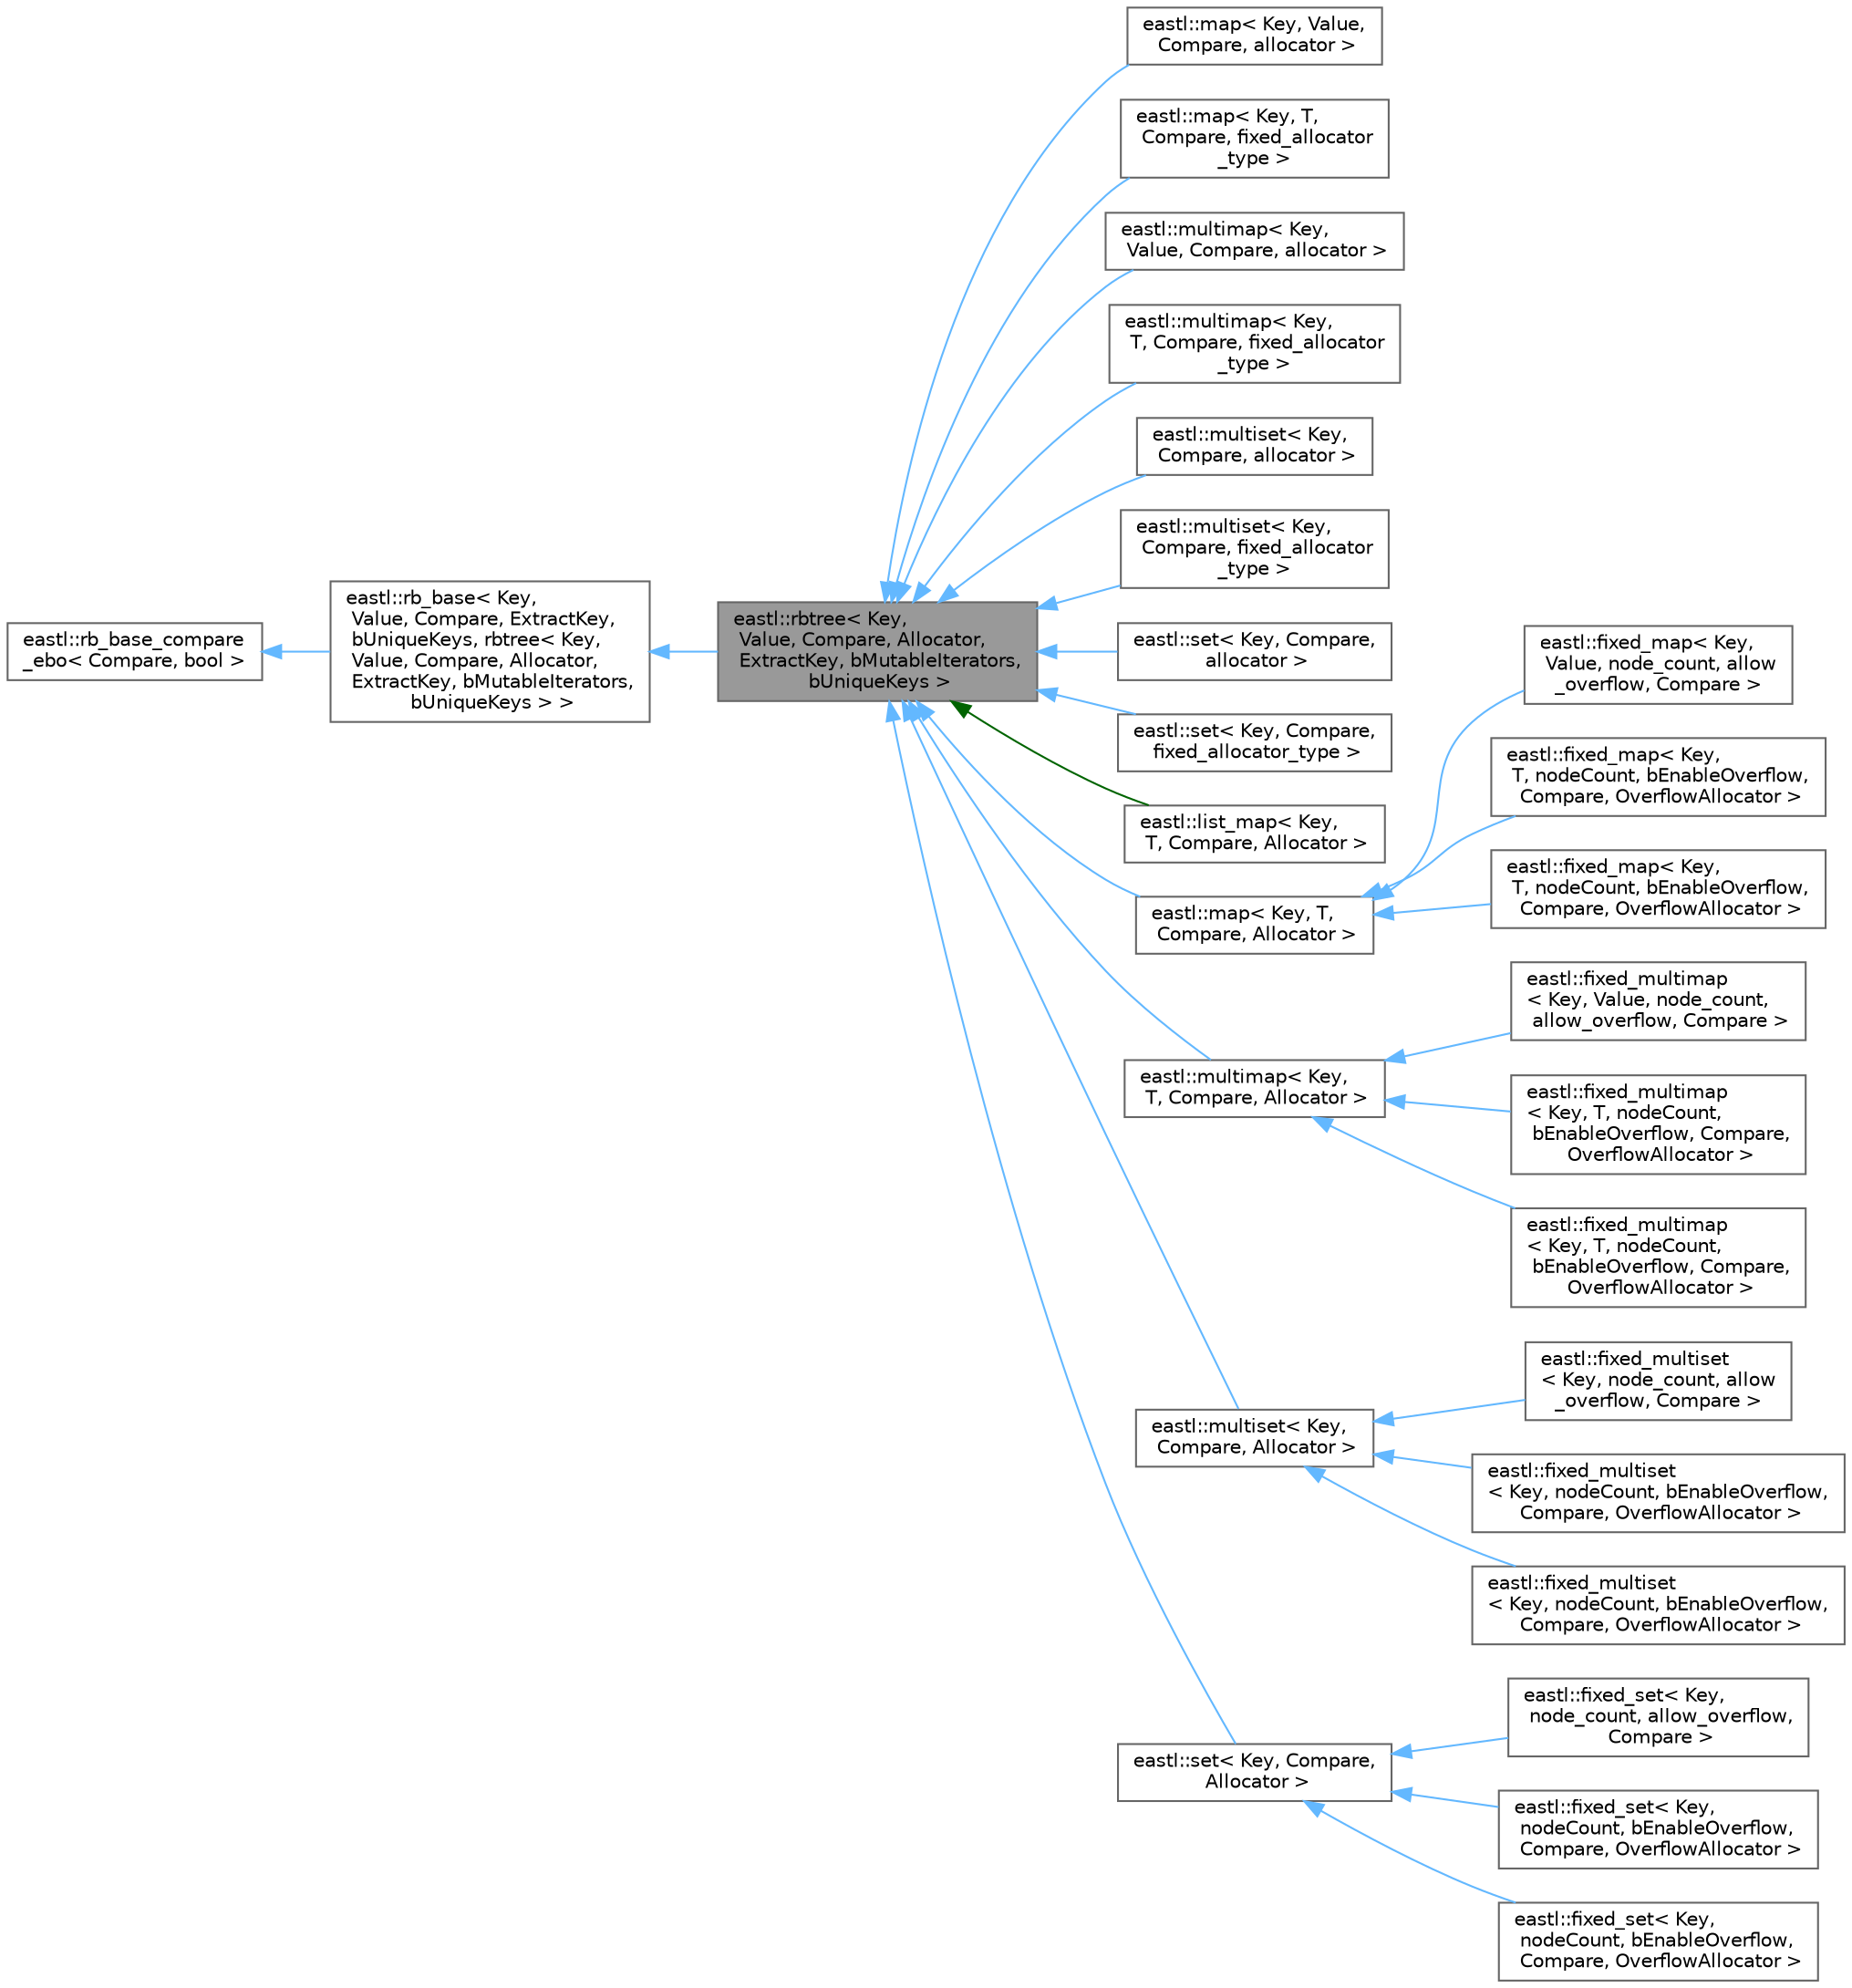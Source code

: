 digraph "eastl::rbtree&lt; Key, Value, Compare, Allocator, ExtractKey, bMutableIterators, bUniqueKeys &gt;"
{
 // LATEX_PDF_SIZE
  bgcolor="transparent";
  edge [fontname=Helvetica,fontsize=10,labelfontname=Helvetica,labelfontsize=10];
  node [fontname=Helvetica,fontsize=10,shape=box,height=0.2,width=0.4];
  rankdir="LR";
  Node1 [id="Node000001",label="eastl::rbtree\< Key,\l Value, Compare, Allocator,\l ExtractKey, bMutableIterators,\l bUniqueKeys \>",height=0.2,width=0.4,color="gray40", fillcolor="grey60", style="filled", fontcolor="black",tooltip=" "];
  Node2 -> Node1 [id="edge28_Node000001_Node000002",dir="back",color="steelblue1",style="solid",tooltip=" "];
  Node2 [id="Node000002",label="eastl::rb_base\< Key,\l Value, Compare, ExtractKey,\l bUniqueKeys, rbtree\< Key,\l Value, Compare, Allocator,\l ExtractKey, bMutableIterators,\l bUniqueKeys \> \>",height=0.2,width=0.4,color="gray40", fillcolor="white", style="filled",URL="$structeastl_1_1rb__base.html",tooltip=" "];
  Node3 -> Node2 [id="edge29_Node000002_Node000003",dir="back",color="steelblue1",style="solid",tooltip=" "];
  Node3 [id="Node000003",label="eastl::rb_base_compare\l_ebo\< Compare, bool \>",height=0.2,width=0.4,color="gray40", fillcolor="white", style="filled",URL="$structeastl_1_1rb__base__compare__ebo.html",tooltip=" "];
  Node1 -> Node4 [id="edge30_Node000001_Node000004",dir="back",color="steelblue1",style="solid",tooltip=" "];
  Node4 [id="Node000004",label="eastl::map\< Key, Value,\l Compare, allocator \>",height=0.2,width=0.4,color="gray40", fillcolor="white", style="filled",URL="$classeastl_1_1map.html",tooltip=" "];
  Node1 -> Node5 [id="edge31_Node000001_Node000005",dir="back",color="steelblue1",style="solid",tooltip=" "];
  Node5 [id="Node000005",label="eastl::map\< Key, T,\l Compare, fixed_allocator\l_type \>",height=0.2,width=0.4,color="gray40", fillcolor="white", style="filled",URL="$classeastl_1_1map.html",tooltip=" "];
  Node1 -> Node6 [id="edge32_Node000001_Node000006",dir="back",color="steelblue1",style="solid",tooltip=" "];
  Node6 [id="Node000006",label="eastl::multimap\< Key,\l Value, Compare, allocator \>",height=0.2,width=0.4,color="gray40", fillcolor="white", style="filled",URL="$classeastl_1_1multimap.html",tooltip=" "];
  Node1 -> Node7 [id="edge33_Node000001_Node000007",dir="back",color="steelblue1",style="solid",tooltip=" "];
  Node7 [id="Node000007",label="eastl::multimap\< Key,\l T, Compare, fixed_allocator\l_type \>",height=0.2,width=0.4,color="gray40", fillcolor="white", style="filled",URL="$classeastl_1_1multimap.html",tooltip=" "];
  Node1 -> Node8 [id="edge34_Node000001_Node000008",dir="back",color="steelblue1",style="solid",tooltip=" "];
  Node8 [id="Node000008",label="eastl::multiset\< Key,\l Compare, allocator \>",height=0.2,width=0.4,color="gray40", fillcolor="white", style="filled",URL="$classeastl_1_1multiset.html",tooltip=" "];
  Node1 -> Node9 [id="edge35_Node000001_Node000009",dir="back",color="steelblue1",style="solid",tooltip=" "];
  Node9 [id="Node000009",label="eastl::multiset\< Key,\l Compare, fixed_allocator\l_type \>",height=0.2,width=0.4,color="gray40", fillcolor="white", style="filled",URL="$classeastl_1_1multiset.html",tooltip=" "];
  Node1 -> Node10 [id="edge36_Node000001_Node000010",dir="back",color="steelblue1",style="solid",tooltip=" "];
  Node10 [id="Node000010",label="eastl::set\< Key, Compare,\l allocator \>",height=0.2,width=0.4,color="gray40", fillcolor="white", style="filled",URL="$classeastl_1_1set.html",tooltip=" "];
  Node1 -> Node11 [id="edge37_Node000001_Node000011",dir="back",color="steelblue1",style="solid",tooltip=" "];
  Node11 [id="Node000011",label="eastl::set\< Key, Compare,\l fixed_allocator_type \>",height=0.2,width=0.4,color="gray40", fillcolor="white", style="filled",URL="$classeastl_1_1set.html",tooltip=" "];
  Node1 -> Node12 [id="edge38_Node000001_Node000012",dir="back",color="darkgreen",style="solid",tooltip=" "];
  Node12 [id="Node000012",label="eastl::list_map\< Key,\l T, Compare, Allocator \>",height=0.2,width=0.4,color="gray40", fillcolor="white", style="filled",URL="$classeastl_1_1list__map.html",tooltip=" "];
  Node1 -> Node13 [id="edge39_Node000001_Node000013",dir="back",color="steelblue1",style="solid",tooltip=" "];
  Node13 [id="Node000013",label="eastl::map\< Key, T,\l Compare, Allocator \>",height=0.2,width=0.4,color="gray40", fillcolor="white", style="filled",URL="$classeastl_1_1map.html",tooltip=" "];
  Node13 -> Node14 [id="edge40_Node000013_Node000014",dir="back",color="steelblue1",style="solid",tooltip=" "];
  Node14 [id="Node000014",label="eastl::fixed_map\< Key,\l Value, node_count, allow\l_overflow, Compare \>",height=0.2,width=0.4,color="gray40", fillcolor="white", style="filled",URL="$classeastl_1_1fixed__map.html",tooltip=" "];
  Node13 -> Node15 [id="edge41_Node000013_Node000015",dir="back",color="steelblue1",style="solid",tooltip=" "];
  Node15 [id="Node000015",label="eastl::fixed_map\< Key,\l T, nodeCount, bEnableOverflow,\l Compare, OverflowAllocator \>",height=0.2,width=0.4,color="gray40", fillcolor="white", style="filled",URL="$classeastl_1_1fixed__map.html",tooltip=" "];
  Node13 -> Node16 [id="edge42_Node000013_Node000016",dir="back",color="steelblue1",style="solid",tooltip=" "];
  Node16 [id="Node000016",label="eastl::fixed_map\< Key,\l T, nodeCount, bEnableOverflow,\l Compare, OverflowAllocator \>",height=0.2,width=0.4,color="gray40", fillcolor="white", style="filled",URL="$classeastl_1_1fixed__map.html",tooltip=" "];
  Node1 -> Node17 [id="edge43_Node000001_Node000017",dir="back",color="steelblue1",style="solid",tooltip=" "];
  Node17 [id="Node000017",label="eastl::multimap\< Key,\l T, Compare, Allocator \>",height=0.2,width=0.4,color="gray40", fillcolor="white", style="filled",URL="$classeastl_1_1multimap.html",tooltip=" "];
  Node17 -> Node18 [id="edge44_Node000017_Node000018",dir="back",color="steelblue1",style="solid",tooltip=" "];
  Node18 [id="Node000018",label="eastl::fixed_multimap\l\< Key, Value, node_count,\l allow_overflow, Compare \>",height=0.2,width=0.4,color="gray40", fillcolor="white", style="filled",URL="$classeastl_1_1fixed__multimap.html",tooltip=" "];
  Node17 -> Node19 [id="edge45_Node000017_Node000019",dir="back",color="steelblue1",style="solid",tooltip=" "];
  Node19 [id="Node000019",label="eastl::fixed_multimap\l\< Key, T, nodeCount,\l bEnableOverflow, Compare,\l OverflowAllocator \>",height=0.2,width=0.4,color="gray40", fillcolor="white", style="filled",URL="$classeastl_1_1fixed__multimap.html",tooltip=" "];
  Node17 -> Node20 [id="edge46_Node000017_Node000020",dir="back",color="steelblue1",style="solid",tooltip=" "];
  Node20 [id="Node000020",label="eastl::fixed_multimap\l\< Key, T, nodeCount,\l bEnableOverflow, Compare,\l OverflowAllocator \>",height=0.2,width=0.4,color="gray40", fillcolor="white", style="filled",URL="$classeastl_1_1fixed__multimap.html",tooltip=" "];
  Node1 -> Node21 [id="edge47_Node000001_Node000021",dir="back",color="steelblue1",style="solid",tooltip=" "];
  Node21 [id="Node000021",label="eastl::multiset\< Key,\l Compare, Allocator \>",height=0.2,width=0.4,color="gray40", fillcolor="white", style="filled",URL="$classeastl_1_1multiset.html",tooltip=" "];
  Node21 -> Node22 [id="edge48_Node000021_Node000022",dir="back",color="steelblue1",style="solid",tooltip=" "];
  Node22 [id="Node000022",label="eastl::fixed_multiset\l\< Key, node_count, allow\l_overflow, Compare \>",height=0.2,width=0.4,color="gray40", fillcolor="white", style="filled",URL="$classeastl_1_1fixed__multiset.html",tooltip=" "];
  Node21 -> Node23 [id="edge49_Node000021_Node000023",dir="back",color="steelblue1",style="solid",tooltip=" "];
  Node23 [id="Node000023",label="eastl::fixed_multiset\l\< Key, nodeCount, bEnableOverflow,\l Compare, OverflowAllocator \>",height=0.2,width=0.4,color="gray40", fillcolor="white", style="filled",URL="$classeastl_1_1fixed__multiset.html",tooltip=" "];
  Node21 -> Node24 [id="edge50_Node000021_Node000024",dir="back",color="steelblue1",style="solid",tooltip=" "];
  Node24 [id="Node000024",label="eastl::fixed_multiset\l\< Key, nodeCount, bEnableOverflow,\l Compare, OverflowAllocator \>",height=0.2,width=0.4,color="gray40", fillcolor="white", style="filled",URL="$classeastl_1_1fixed__multiset.html",tooltip=" "];
  Node1 -> Node25 [id="edge51_Node000001_Node000025",dir="back",color="steelblue1",style="solid",tooltip=" "];
  Node25 [id="Node000025",label="eastl::set\< Key, Compare,\l Allocator \>",height=0.2,width=0.4,color="gray40", fillcolor="white", style="filled",URL="$classeastl_1_1set.html",tooltip=" "];
  Node25 -> Node26 [id="edge52_Node000025_Node000026",dir="back",color="steelblue1",style="solid",tooltip=" "];
  Node26 [id="Node000026",label="eastl::fixed_set\< Key,\l node_count, allow_overflow,\l Compare \>",height=0.2,width=0.4,color="gray40", fillcolor="white", style="filled",URL="$classeastl_1_1fixed__set.html",tooltip=" "];
  Node25 -> Node27 [id="edge53_Node000025_Node000027",dir="back",color="steelblue1",style="solid",tooltip=" "];
  Node27 [id="Node000027",label="eastl::fixed_set\< Key,\l nodeCount, bEnableOverflow,\l Compare, OverflowAllocator \>",height=0.2,width=0.4,color="gray40", fillcolor="white", style="filled",URL="$classeastl_1_1fixed__set.html",tooltip=" "];
  Node25 -> Node28 [id="edge54_Node000025_Node000028",dir="back",color="steelblue1",style="solid",tooltip=" "];
  Node28 [id="Node000028",label="eastl::fixed_set\< Key,\l nodeCount, bEnableOverflow,\l Compare, OverflowAllocator \>",height=0.2,width=0.4,color="gray40", fillcolor="white", style="filled",URL="$classeastl_1_1fixed__set.html",tooltip=" "];
}

